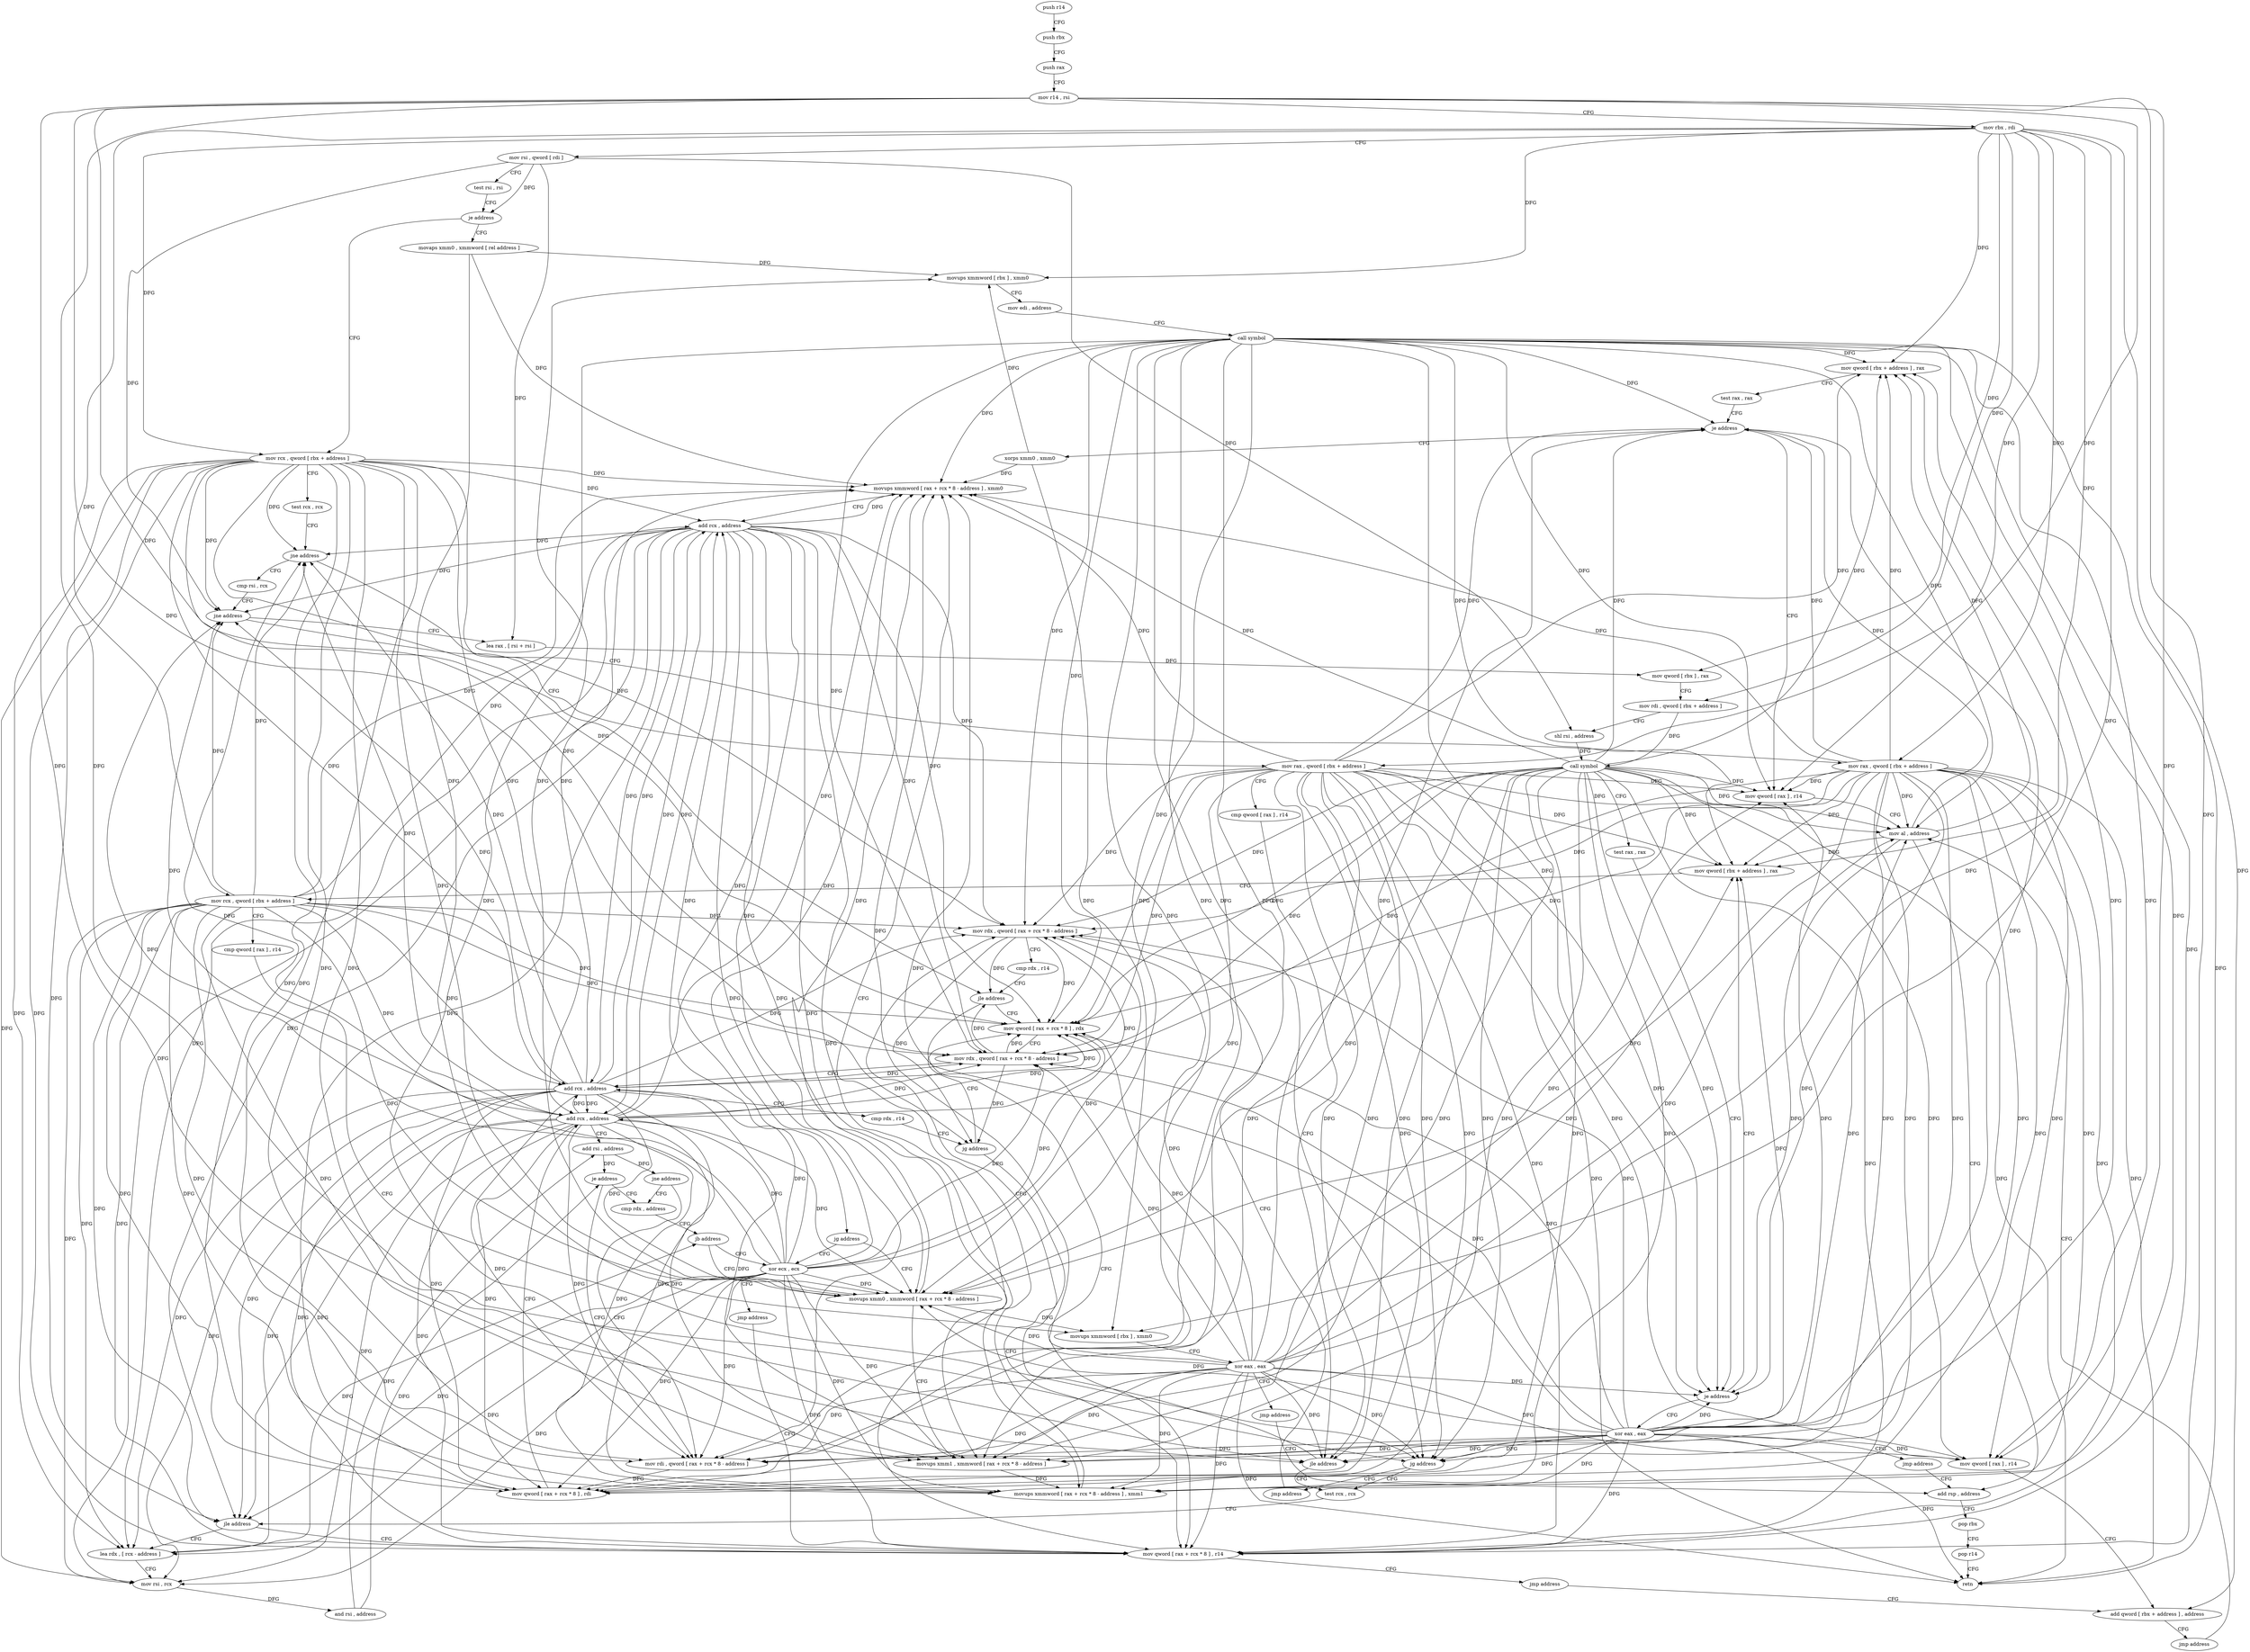 digraph "func" {
"4286256" [label = "push r14" ]
"4286258" [label = "push rbx" ]
"4286259" [label = "push rax" ]
"4286260" [label = "mov r14 , rsi" ]
"4286263" [label = "mov rbx , rdi" ]
"4286266" [label = "mov rsi , qword [ rdi ]" ]
"4286269" [label = "test rsi , rsi" ]
"4286272" [label = "je address" ]
"4286297" [label = "movaps xmm0 , xmmword [ rel address ]" ]
"4286274" [label = "mov rcx , qword [ rbx + address ]" ]
"4286304" [label = "movups xmmword [ rbx ] , xmm0" ]
"4286307" [label = "mov edi , address" ]
"4286312" [label = "call symbol" ]
"4286317" [label = "mov qword [ rbx + address ] , rax" ]
"4286321" [label = "test rax , rax" ]
"4286324" [label = "je address" ]
"4286388" [label = "xorps xmm0 , xmm0" ]
"4286326" [label = "mov qword [ rax ] , r14" ]
"4286278" [label = "test rcx , rcx" ]
"4286281" [label = "jne address" ]
"4286339" [label = "cmp rsi , rcx" ]
"4286283" [label = "mov rax , qword [ rbx + address ]" ]
"4286391" [label = "movups xmmword [ rbx ] , xmm0" ]
"4286394" [label = "xor eax , eax" ]
"4286396" [label = "jmp address" ]
"4286331" [label = "add rsp , address" ]
"4286329" [label = "mov al , address" ]
"4286342" [label = "jne address" ]
"4286398" [label = "mov rax , qword [ rbx + address ]" ]
"4286344" [label = "lea rax , [ rsi + rsi ]" ]
"4286287" [label = "mov qword [ rax ] , r14" ]
"4286290" [label = "add qword [ rbx + address ] , address" ]
"4286335" [label = "pop rbx" ]
"4286336" [label = "pop r14" ]
"4286338" [label = "retn" ]
"4286402" [label = "cmp qword [ rax ] , r14" ]
"4286405" [label = "jle address" ]
"4286480" [label = "mov rdx , qword [ rax + rcx * 8 - address ]" ]
"4286407" [label = "test rcx , rcx" ]
"4286348" [label = "mov qword [ rbx ] , rax" ]
"4286351" [label = "mov rdi , qword [ rbx + address ]" ]
"4286355" [label = "shl rsi , address" ]
"4286359" [label = "call symbol" ]
"4286364" [label = "test rax , rax" ]
"4286367" [label = "je address" ]
"4286517" [label = "xor eax , eax" ]
"4286373" [label = "mov qword [ rbx + address ] , rax" ]
"4286485" [label = "cmp rdx , r14" ]
"4286488" [label = "jle address" ]
"4286508" [label = "mov qword [ rax + rcx * 8 ] , r14" ]
"4286490" [label = "mov qword [ rax + rcx * 8 ] , rdx" ]
"4286410" [label = "jle address" ]
"4286412" [label = "lea rdx , [ rcx - address ]" ]
"4286519" [label = "jmp address" ]
"4286377" [label = "mov rcx , qword [ rbx + address ]" ]
"4286381" [label = "cmp qword [ rax ] , r14" ]
"4286384" [label = "jg address" ]
"4286386" [label = "jmp address" ]
"4286512" [label = "jmp address" ]
"4286494" [label = "mov rdx , qword [ rax + rcx * 8 - address ]" ]
"4286499" [label = "add rcx , address" ]
"4286503" [label = "cmp rdx , r14" ]
"4286506" [label = "jg address" ]
"4286416" [label = "mov rsi , rcx" ]
"4286419" [label = "and rsi , address" ]
"4286423" [label = "je address" ]
"4286444" [label = "cmp rdx , address" ]
"4286425" [label = "mov rdi , qword [ rax + rcx * 8 - address ]" ]
"4286295" [label = "jmp address" ]
"4286448" [label = "jb address" ]
"4286476" [label = "xor ecx , ecx" ]
"4286450" [label = "movups xmm0 , xmmword [ rax + rcx * 8 - address ]" ]
"4286430" [label = "mov qword [ rax + rcx * 8 ] , rdi" ]
"4286434" [label = "add rcx , address" ]
"4286438" [label = "add rsi , address" ]
"4286442" [label = "jne address" ]
"4286478" [label = "jmp address" ]
"4286455" [label = "movups xmm1 , xmmword [ rax + rcx * 8 - address ]" ]
"4286460" [label = "movups xmmword [ rax + rcx * 8 - address ] , xmm1" ]
"4286465" [label = "movups xmmword [ rax + rcx * 8 - address ] , xmm0" ]
"4286470" [label = "add rcx , address" ]
"4286474" [label = "jg address" ]
"4286256" -> "4286258" [ label = "CFG" ]
"4286258" -> "4286259" [ label = "CFG" ]
"4286259" -> "4286260" [ label = "CFG" ]
"4286260" -> "4286263" [ label = "CFG" ]
"4286260" -> "4286326" [ label = "DFG" ]
"4286260" -> "4286287" [ label = "DFG" ]
"4286260" -> "4286405" [ label = "DFG" ]
"4286260" -> "4286488" [ label = "DFG" ]
"4286260" -> "4286384" [ label = "DFG" ]
"4286260" -> "4286508" [ label = "DFG" ]
"4286260" -> "4286506" [ label = "DFG" ]
"4286263" -> "4286266" [ label = "CFG" ]
"4286263" -> "4286304" [ label = "DFG" ]
"4286263" -> "4286317" [ label = "DFG" ]
"4286263" -> "4286274" [ label = "DFG" ]
"4286263" -> "4286391" [ label = "DFG" ]
"4286263" -> "4286283" [ label = "DFG" ]
"4286263" -> "4286398" [ label = "DFG" ]
"4286263" -> "4286348" [ label = "DFG" ]
"4286263" -> "4286351" [ label = "DFG" ]
"4286263" -> "4286290" [ label = "DFG" ]
"4286263" -> "4286373" [ label = "DFG" ]
"4286263" -> "4286377" [ label = "DFG" ]
"4286266" -> "4286269" [ label = "CFG" ]
"4286266" -> "4286272" [ label = "DFG" ]
"4286266" -> "4286342" [ label = "DFG" ]
"4286266" -> "4286344" [ label = "DFG" ]
"4286266" -> "4286355" [ label = "DFG" ]
"4286269" -> "4286272" [ label = "CFG" ]
"4286272" -> "4286297" [ label = "CFG" ]
"4286272" -> "4286274" [ label = "CFG" ]
"4286297" -> "4286304" [ label = "DFG" ]
"4286297" -> "4286391" [ label = "DFG" ]
"4286297" -> "4286465" [ label = "DFG" ]
"4286274" -> "4286278" [ label = "CFG" ]
"4286274" -> "4286281" [ label = "DFG" ]
"4286274" -> "4286342" [ label = "DFG" ]
"4286274" -> "4286480" [ label = "DFG" ]
"4286274" -> "4286410" [ label = "DFG" ]
"4286274" -> "4286508" [ label = "DFG" ]
"4286274" -> "4286490" [ label = "DFG" ]
"4286274" -> "4286494" [ label = "DFG" ]
"4286274" -> "4286499" [ label = "DFG" ]
"4286274" -> "4286412" [ label = "DFG" ]
"4286274" -> "4286416" [ label = "DFG" ]
"4286274" -> "4286425" [ label = "DFG" ]
"4286274" -> "4286430" [ label = "DFG" ]
"4286274" -> "4286434" [ label = "DFG" ]
"4286274" -> "4286450" [ label = "DFG" ]
"4286274" -> "4286455" [ label = "DFG" ]
"4286274" -> "4286460" [ label = "DFG" ]
"4286274" -> "4286465" [ label = "DFG" ]
"4286274" -> "4286470" [ label = "DFG" ]
"4286304" -> "4286307" [ label = "CFG" ]
"4286307" -> "4286312" [ label = "CFG" ]
"4286312" -> "4286317" [ label = "DFG" ]
"4286312" -> "4286324" [ label = "DFG" ]
"4286312" -> "4286326" [ label = "DFG" ]
"4286312" -> "4286287" [ label = "DFG" ]
"4286312" -> "4286338" [ label = "DFG" ]
"4286312" -> "4286329" [ label = "DFG" ]
"4286312" -> "4286405" [ label = "DFG" ]
"4286312" -> "4286367" [ label = "DFG" ]
"4286312" -> "4286480" [ label = "DFG" ]
"4286312" -> "4286373" [ label = "DFG" ]
"4286312" -> "4286384" [ label = "DFG" ]
"4286312" -> "4286508" [ label = "DFG" ]
"4286312" -> "4286490" [ label = "DFG" ]
"4286312" -> "4286494" [ label = "DFG" ]
"4286312" -> "4286425" [ label = "DFG" ]
"4286312" -> "4286430" [ label = "DFG" ]
"4286312" -> "4286450" [ label = "DFG" ]
"4286312" -> "4286455" [ label = "DFG" ]
"4286312" -> "4286460" [ label = "DFG" ]
"4286312" -> "4286465" [ label = "DFG" ]
"4286317" -> "4286321" [ label = "CFG" ]
"4286321" -> "4286324" [ label = "CFG" ]
"4286324" -> "4286388" [ label = "CFG" ]
"4286324" -> "4286326" [ label = "CFG" ]
"4286388" -> "4286391" [ label = "DFG" ]
"4286388" -> "4286304" [ label = "DFG" ]
"4286388" -> "4286465" [ label = "DFG" ]
"4286326" -> "4286329" [ label = "CFG" ]
"4286278" -> "4286281" [ label = "CFG" ]
"4286281" -> "4286339" [ label = "CFG" ]
"4286281" -> "4286283" [ label = "CFG" ]
"4286339" -> "4286342" [ label = "CFG" ]
"4286283" -> "4286287" [ label = "DFG" ]
"4286283" -> "4286317" [ label = "DFG" ]
"4286283" -> "4286324" [ label = "DFG" ]
"4286283" -> "4286326" [ label = "DFG" ]
"4286283" -> "4286338" [ label = "DFG" ]
"4286283" -> "4286329" [ label = "DFG" ]
"4286283" -> "4286405" [ label = "DFG" ]
"4286283" -> "4286367" [ label = "DFG" ]
"4286283" -> "4286480" [ label = "DFG" ]
"4286283" -> "4286373" [ label = "DFG" ]
"4286283" -> "4286384" [ label = "DFG" ]
"4286283" -> "4286508" [ label = "DFG" ]
"4286283" -> "4286490" [ label = "DFG" ]
"4286283" -> "4286494" [ label = "DFG" ]
"4286283" -> "4286425" [ label = "DFG" ]
"4286283" -> "4286430" [ label = "DFG" ]
"4286283" -> "4286450" [ label = "DFG" ]
"4286283" -> "4286455" [ label = "DFG" ]
"4286283" -> "4286460" [ label = "DFG" ]
"4286283" -> "4286465" [ label = "DFG" ]
"4286391" -> "4286394" [ label = "CFG" ]
"4286394" -> "4286396" [ label = "CFG" ]
"4286394" -> "4286317" [ label = "DFG" ]
"4286394" -> "4286324" [ label = "DFG" ]
"4286394" -> "4286326" [ label = "DFG" ]
"4286394" -> "4286287" [ label = "DFG" ]
"4286394" -> "4286338" [ label = "DFG" ]
"4286394" -> "4286329" [ label = "DFG" ]
"4286394" -> "4286405" [ label = "DFG" ]
"4286394" -> "4286367" [ label = "DFG" ]
"4286394" -> "4286480" [ label = "DFG" ]
"4286394" -> "4286373" [ label = "DFG" ]
"4286394" -> "4286384" [ label = "DFG" ]
"4286394" -> "4286508" [ label = "DFG" ]
"4286394" -> "4286490" [ label = "DFG" ]
"4286394" -> "4286494" [ label = "DFG" ]
"4286394" -> "4286425" [ label = "DFG" ]
"4286394" -> "4286430" [ label = "DFG" ]
"4286394" -> "4286450" [ label = "DFG" ]
"4286394" -> "4286455" [ label = "DFG" ]
"4286394" -> "4286460" [ label = "DFG" ]
"4286394" -> "4286465" [ label = "DFG" ]
"4286396" -> "4286331" [ label = "CFG" ]
"4286331" -> "4286335" [ label = "CFG" ]
"4286329" -> "4286331" [ label = "CFG" ]
"4286329" -> "4286317" [ label = "DFG" ]
"4286329" -> "4286324" [ label = "DFG" ]
"4286329" -> "4286367" [ label = "DFG" ]
"4286329" -> "4286373" [ label = "DFG" ]
"4286342" -> "4286398" [ label = "CFG" ]
"4286342" -> "4286344" [ label = "CFG" ]
"4286398" -> "4286402" [ label = "CFG" ]
"4286398" -> "4286317" [ label = "DFG" ]
"4286398" -> "4286324" [ label = "DFG" ]
"4286398" -> "4286329" [ label = "DFG" ]
"4286398" -> "4286326" [ label = "DFG" ]
"4286398" -> "4286287" [ label = "DFG" ]
"4286398" -> "4286338" [ label = "DFG" ]
"4286398" -> "4286405" [ label = "DFG" ]
"4286398" -> "4286367" [ label = "DFG" ]
"4286398" -> "4286480" [ label = "DFG" ]
"4286398" -> "4286373" [ label = "DFG" ]
"4286398" -> "4286384" [ label = "DFG" ]
"4286398" -> "4286508" [ label = "DFG" ]
"4286398" -> "4286490" [ label = "DFG" ]
"4286398" -> "4286494" [ label = "DFG" ]
"4286398" -> "4286425" [ label = "DFG" ]
"4286398" -> "4286430" [ label = "DFG" ]
"4286398" -> "4286450" [ label = "DFG" ]
"4286398" -> "4286455" [ label = "DFG" ]
"4286398" -> "4286460" [ label = "DFG" ]
"4286398" -> "4286465" [ label = "DFG" ]
"4286344" -> "4286348" [ label = "DFG" ]
"4286287" -> "4286290" [ label = "CFG" ]
"4286290" -> "4286295" [ label = "CFG" ]
"4286335" -> "4286336" [ label = "CFG" ]
"4286336" -> "4286338" [ label = "CFG" ]
"4286402" -> "4286405" [ label = "CFG" ]
"4286405" -> "4286480" [ label = "CFG" ]
"4286405" -> "4286407" [ label = "CFG" ]
"4286480" -> "4286485" [ label = "CFG" ]
"4286480" -> "4286488" [ label = "DFG" ]
"4286480" -> "4286490" [ label = "DFG" ]
"4286480" -> "4286506" [ label = "DFG" ]
"4286407" -> "4286410" [ label = "CFG" ]
"4286348" -> "4286351" [ label = "CFG" ]
"4286351" -> "4286355" [ label = "CFG" ]
"4286351" -> "4286359" [ label = "DFG" ]
"4286355" -> "4286359" [ label = "DFG" ]
"4286359" -> "4286364" [ label = "CFG" ]
"4286359" -> "4286317" [ label = "DFG" ]
"4286359" -> "4286324" [ label = "DFG" ]
"4286359" -> "4286329" [ label = "DFG" ]
"4286359" -> "4286326" [ label = "DFG" ]
"4286359" -> "4286287" [ label = "DFG" ]
"4286359" -> "4286338" [ label = "DFG" ]
"4286359" -> "4286405" [ label = "DFG" ]
"4286359" -> "4286367" [ label = "DFG" ]
"4286359" -> "4286480" [ label = "DFG" ]
"4286359" -> "4286373" [ label = "DFG" ]
"4286359" -> "4286384" [ label = "DFG" ]
"4286359" -> "4286508" [ label = "DFG" ]
"4286359" -> "4286490" [ label = "DFG" ]
"4286359" -> "4286494" [ label = "DFG" ]
"4286359" -> "4286425" [ label = "DFG" ]
"4286359" -> "4286430" [ label = "DFG" ]
"4286359" -> "4286450" [ label = "DFG" ]
"4286359" -> "4286455" [ label = "DFG" ]
"4286359" -> "4286460" [ label = "DFG" ]
"4286359" -> "4286465" [ label = "DFG" ]
"4286364" -> "4286367" [ label = "CFG" ]
"4286367" -> "4286517" [ label = "CFG" ]
"4286367" -> "4286373" [ label = "CFG" ]
"4286517" -> "4286519" [ label = "CFG" ]
"4286517" -> "4286317" [ label = "DFG" ]
"4286517" -> "4286324" [ label = "DFG" ]
"4286517" -> "4286329" [ label = "DFG" ]
"4286517" -> "4286367" [ label = "DFG" ]
"4286517" -> "4286326" [ label = "DFG" ]
"4286517" -> "4286287" [ label = "DFG" ]
"4286517" -> "4286338" [ label = "DFG" ]
"4286517" -> "4286405" [ label = "DFG" ]
"4286517" -> "4286480" [ label = "DFG" ]
"4286517" -> "4286373" [ label = "DFG" ]
"4286517" -> "4286384" [ label = "DFG" ]
"4286517" -> "4286508" [ label = "DFG" ]
"4286517" -> "4286490" [ label = "DFG" ]
"4286517" -> "4286494" [ label = "DFG" ]
"4286517" -> "4286425" [ label = "DFG" ]
"4286517" -> "4286430" [ label = "DFG" ]
"4286517" -> "4286450" [ label = "DFG" ]
"4286517" -> "4286455" [ label = "DFG" ]
"4286517" -> "4286460" [ label = "DFG" ]
"4286517" -> "4286465" [ label = "DFG" ]
"4286373" -> "4286377" [ label = "CFG" ]
"4286485" -> "4286488" [ label = "CFG" ]
"4286488" -> "4286508" [ label = "CFG" ]
"4286488" -> "4286490" [ label = "CFG" ]
"4286508" -> "4286512" [ label = "CFG" ]
"4286490" -> "4286494" [ label = "CFG" ]
"4286410" -> "4286508" [ label = "CFG" ]
"4286410" -> "4286412" [ label = "CFG" ]
"4286412" -> "4286416" [ label = "CFG" ]
"4286412" -> "4286448" [ label = "DFG" ]
"4286519" -> "4286331" [ label = "CFG" ]
"4286377" -> "4286381" [ label = "CFG" ]
"4286377" -> "4286281" [ label = "DFG" ]
"4286377" -> "4286342" [ label = "DFG" ]
"4286377" -> "4286480" [ label = "DFG" ]
"4286377" -> "4286410" [ label = "DFG" ]
"4286377" -> "4286508" [ label = "DFG" ]
"4286377" -> "4286490" [ label = "DFG" ]
"4286377" -> "4286494" [ label = "DFG" ]
"4286377" -> "4286499" [ label = "DFG" ]
"4286377" -> "4286412" [ label = "DFG" ]
"4286377" -> "4286416" [ label = "DFG" ]
"4286377" -> "4286425" [ label = "DFG" ]
"4286377" -> "4286430" [ label = "DFG" ]
"4286377" -> "4286434" [ label = "DFG" ]
"4286377" -> "4286450" [ label = "DFG" ]
"4286377" -> "4286455" [ label = "DFG" ]
"4286377" -> "4286460" [ label = "DFG" ]
"4286377" -> "4286465" [ label = "DFG" ]
"4286377" -> "4286470" [ label = "DFG" ]
"4286381" -> "4286384" [ label = "CFG" ]
"4286384" -> "4286407" [ label = "CFG" ]
"4286384" -> "4286386" [ label = "CFG" ]
"4286386" -> "4286480" [ label = "CFG" ]
"4286512" -> "4286290" [ label = "CFG" ]
"4286494" -> "4286499" [ label = "CFG" ]
"4286494" -> "4286490" [ label = "DFG" ]
"4286494" -> "4286488" [ label = "DFG" ]
"4286494" -> "4286506" [ label = "DFG" ]
"4286499" -> "4286503" [ label = "CFG" ]
"4286499" -> "4286281" [ label = "DFG" ]
"4286499" -> "4286342" [ label = "DFG" ]
"4286499" -> "4286480" [ label = "DFG" ]
"4286499" -> "4286410" [ label = "DFG" ]
"4286499" -> "4286494" [ label = "DFG" ]
"4286499" -> "4286508" [ label = "DFG" ]
"4286499" -> "4286490" [ label = "DFG" ]
"4286499" -> "4286412" [ label = "DFG" ]
"4286499" -> "4286416" [ label = "DFG" ]
"4286499" -> "4286425" [ label = "DFG" ]
"4286499" -> "4286430" [ label = "DFG" ]
"4286499" -> "4286434" [ label = "DFG" ]
"4286499" -> "4286450" [ label = "DFG" ]
"4286499" -> "4286455" [ label = "DFG" ]
"4286499" -> "4286460" [ label = "DFG" ]
"4286499" -> "4286465" [ label = "DFG" ]
"4286499" -> "4286470" [ label = "DFG" ]
"4286503" -> "4286506" [ label = "CFG" ]
"4286506" -> "4286490" [ label = "CFG" ]
"4286506" -> "4286508" [ label = "CFG" ]
"4286416" -> "4286419" [ label = "DFG" ]
"4286419" -> "4286423" [ label = "DFG" ]
"4286419" -> "4286438" [ label = "DFG" ]
"4286423" -> "4286444" [ label = "CFG" ]
"4286423" -> "4286425" [ label = "CFG" ]
"4286444" -> "4286448" [ label = "CFG" ]
"4286425" -> "4286430" [ label = "DFG" ]
"4286295" -> "4286329" [ label = "CFG" ]
"4286448" -> "4286476" [ label = "CFG" ]
"4286448" -> "4286450" [ label = "CFG" ]
"4286476" -> "4286478" [ label = "CFG" ]
"4286476" -> "4286281" [ label = "DFG" ]
"4286476" -> "4286342" [ label = "DFG" ]
"4286476" -> "4286480" [ label = "DFG" ]
"4286476" -> "4286410" [ label = "DFG" ]
"4286476" -> "4286494" [ label = "DFG" ]
"4286476" -> "4286499" [ label = "DFG" ]
"4286476" -> "4286412" [ label = "DFG" ]
"4286476" -> "4286416" [ label = "DFG" ]
"4286476" -> "4286425" [ label = "DFG" ]
"4286476" -> "4286434" [ label = "DFG" ]
"4286476" -> "4286508" [ label = "DFG" ]
"4286476" -> "4286490" [ label = "DFG" ]
"4286476" -> "4286430" [ label = "DFG" ]
"4286476" -> "4286450" [ label = "DFG" ]
"4286476" -> "4286455" [ label = "DFG" ]
"4286476" -> "4286460" [ label = "DFG" ]
"4286476" -> "4286465" [ label = "DFG" ]
"4286476" -> "4286470" [ label = "DFG" ]
"4286450" -> "4286455" [ label = "CFG" ]
"4286450" -> "4286304" [ label = "DFG" ]
"4286450" -> "4286391" [ label = "DFG" ]
"4286450" -> "4286465" [ label = "DFG" ]
"4286430" -> "4286434" [ label = "CFG" ]
"4286434" -> "4286438" [ label = "CFG" ]
"4286434" -> "4286281" [ label = "DFG" ]
"4286434" -> "4286342" [ label = "DFG" ]
"4286434" -> "4286480" [ label = "DFG" ]
"4286434" -> "4286410" [ label = "DFG" ]
"4286434" -> "4286494" [ label = "DFG" ]
"4286434" -> "4286499" [ label = "DFG" ]
"4286434" -> "4286412" [ label = "DFG" ]
"4286434" -> "4286416" [ label = "DFG" ]
"4286434" -> "4286425" [ label = "DFG" ]
"4286434" -> "4286508" [ label = "DFG" ]
"4286434" -> "4286490" [ label = "DFG" ]
"4286434" -> "4286430" [ label = "DFG" ]
"4286434" -> "4286450" [ label = "DFG" ]
"4286434" -> "4286455" [ label = "DFG" ]
"4286434" -> "4286460" [ label = "DFG" ]
"4286434" -> "4286465" [ label = "DFG" ]
"4286434" -> "4286470" [ label = "DFG" ]
"4286438" -> "4286442" [ label = "DFG" ]
"4286438" -> "4286423" [ label = "DFG" ]
"4286442" -> "4286425" [ label = "CFG" ]
"4286442" -> "4286444" [ label = "CFG" ]
"4286478" -> "4286508" [ label = "CFG" ]
"4286455" -> "4286460" [ label = "DFG" ]
"4286460" -> "4286465" [ label = "CFG" ]
"4286465" -> "4286470" [ label = "CFG" ]
"4286470" -> "4286474" [ label = "DFG" ]
"4286470" -> "4286281" [ label = "DFG" ]
"4286470" -> "4286342" [ label = "DFG" ]
"4286470" -> "4286480" [ label = "DFG" ]
"4286470" -> "4286410" [ label = "DFG" ]
"4286470" -> "4286494" [ label = "DFG" ]
"4286470" -> "4286499" [ label = "DFG" ]
"4286470" -> "4286412" [ label = "DFG" ]
"4286470" -> "4286416" [ label = "DFG" ]
"4286470" -> "4286425" [ label = "DFG" ]
"4286470" -> "4286434" [ label = "DFG" ]
"4286470" -> "4286450" [ label = "DFG" ]
"4286470" -> "4286455" [ label = "DFG" ]
"4286470" -> "4286508" [ label = "DFG" ]
"4286470" -> "4286490" [ label = "DFG" ]
"4286470" -> "4286430" [ label = "DFG" ]
"4286470" -> "4286460" [ label = "DFG" ]
"4286470" -> "4286465" [ label = "DFG" ]
"4286474" -> "4286450" [ label = "CFG" ]
"4286474" -> "4286476" [ label = "CFG" ]
}
